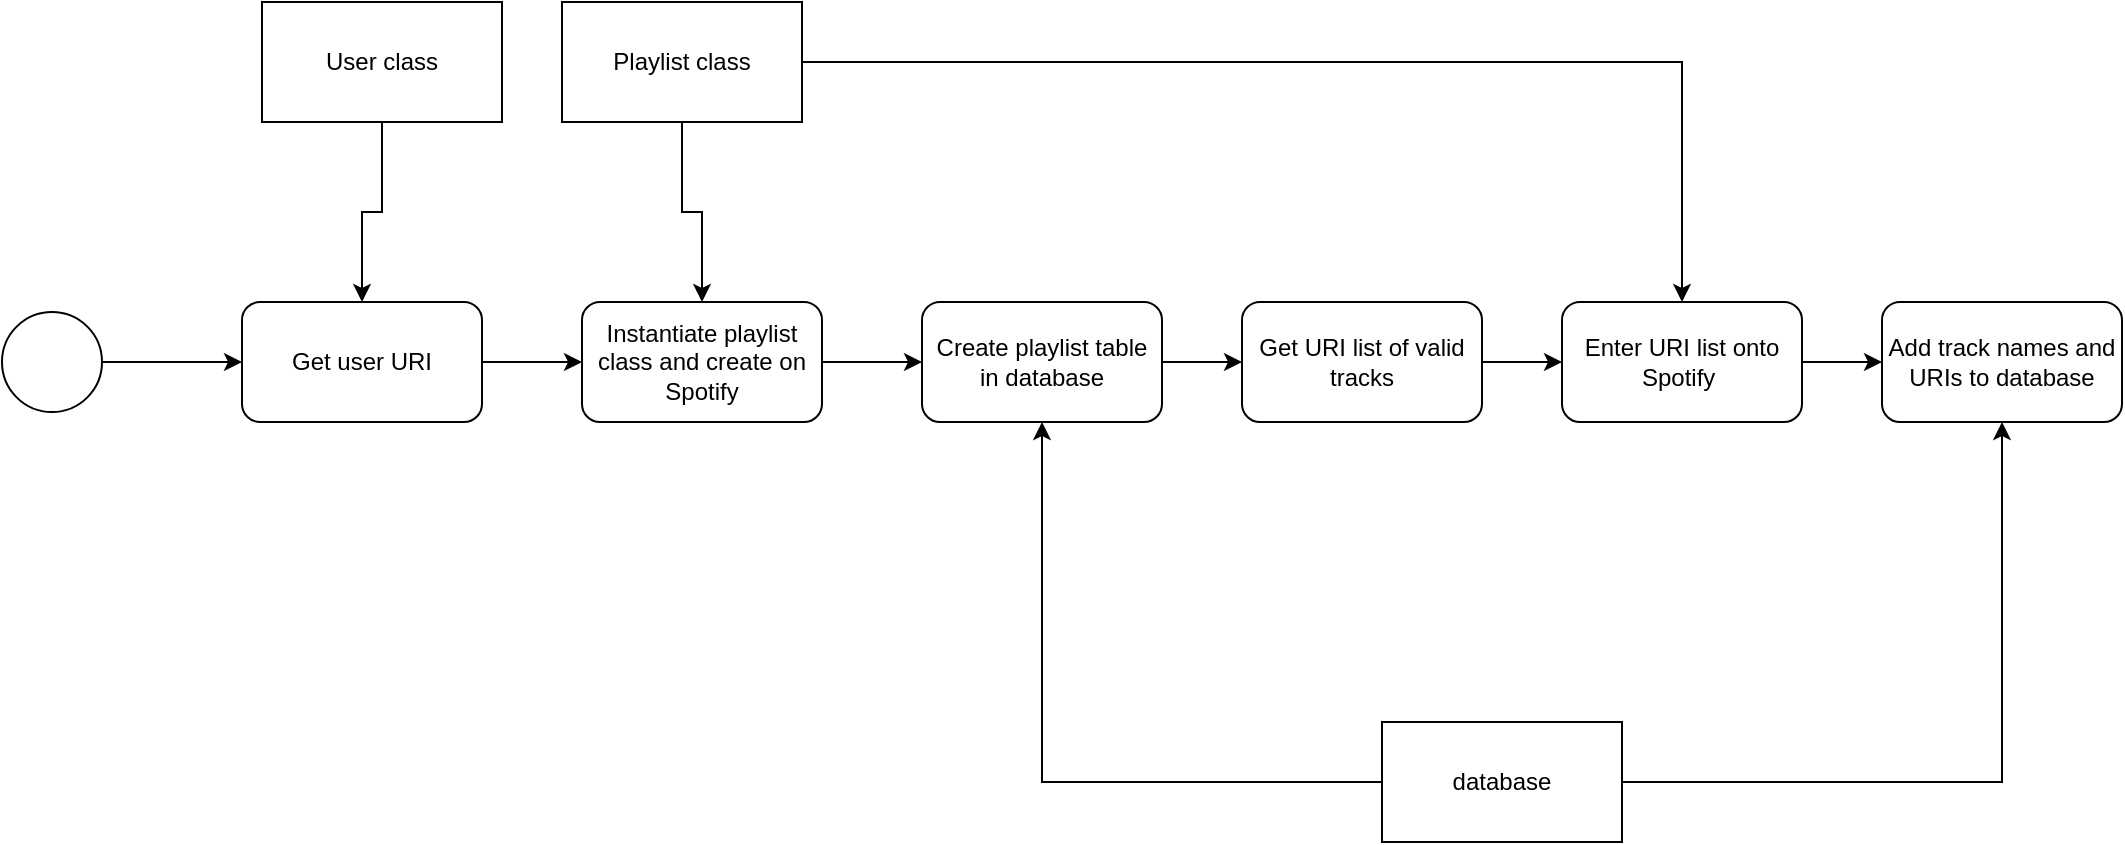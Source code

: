 <mxfile version="13.5.5" type="github"><diagram id="A4i-DlXl_6SKXjA5iPUE" name="Page-1"><mxGraphModel dx="1422" dy="794" grid="1" gridSize="10" guides="1" tooltips="1" connect="1" arrows="1" fold="1" page="1" pageScale="1" pageWidth="1100" pageHeight="1700" math="0" shadow="0"><root><mxCell id="0"/><mxCell id="1" parent="0"/><mxCell id="L1PxjUMg-1dDADqWR4px-7" style="edgeStyle=orthogonalEdgeStyle;rounded=0;orthogonalLoop=1;jettySize=auto;html=1;exitX=1;exitY=0.5;exitDx=0;exitDy=0;entryX=0;entryY=0.5;entryDx=0;entryDy=0;" edge="1" parent="1" source="L1PxjUMg-1dDADqWR4px-1" target="L1PxjUMg-1dDADqWR4px-6"><mxGeometry relative="1" as="geometry"/></mxCell><mxCell id="L1PxjUMg-1dDADqWR4px-1" value="Get user URI" style="rounded=1;whiteSpace=wrap;html=1;" vertex="1" parent="1"><mxGeometry x="130" y="310" width="120" height="60" as="geometry"/></mxCell><mxCell id="L1PxjUMg-1dDADqWR4px-3" style="edgeStyle=orthogonalEdgeStyle;rounded=0;orthogonalLoop=1;jettySize=auto;html=1;exitX=0.5;exitY=1;exitDx=0;exitDy=0;entryX=0.5;entryY=0;entryDx=0;entryDy=0;" edge="1" parent="1" source="L1PxjUMg-1dDADqWR4px-2" target="L1PxjUMg-1dDADqWR4px-1"><mxGeometry relative="1" as="geometry"/></mxCell><mxCell id="L1PxjUMg-1dDADqWR4px-2" value="User class" style="rounded=0;whiteSpace=wrap;html=1;" vertex="1" parent="1"><mxGeometry x="140" y="160" width="120" height="60" as="geometry"/></mxCell><mxCell id="L1PxjUMg-1dDADqWR4px-5" style="edgeStyle=orthogonalEdgeStyle;rounded=0;orthogonalLoop=1;jettySize=auto;html=1;exitX=1;exitY=0.5;exitDx=0;exitDy=0;entryX=0;entryY=0.5;entryDx=0;entryDy=0;" edge="1" parent="1" source="L1PxjUMg-1dDADqWR4px-4" target="L1PxjUMg-1dDADqWR4px-1"><mxGeometry relative="1" as="geometry"/></mxCell><mxCell id="L1PxjUMg-1dDADqWR4px-4" value="" style="ellipse;whiteSpace=wrap;html=1;aspect=fixed;" vertex="1" parent="1"><mxGeometry x="10" y="315" width="50" height="50" as="geometry"/></mxCell><mxCell id="L1PxjUMg-1dDADqWR4px-14" style="edgeStyle=orthogonalEdgeStyle;rounded=0;orthogonalLoop=1;jettySize=auto;html=1;exitX=1;exitY=0.5;exitDx=0;exitDy=0;entryX=0;entryY=0.5;entryDx=0;entryDy=0;" edge="1" parent="1" source="L1PxjUMg-1dDADqWR4px-6" target="L1PxjUMg-1dDADqWR4px-10"><mxGeometry relative="1" as="geometry"/></mxCell><mxCell id="L1PxjUMg-1dDADqWR4px-6" value="Instantiate playlist class and create on Spotify" style="rounded=1;whiteSpace=wrap;html=1;" vertex="1" parent="1"><mxGeometry x="300" y="310" width="120" height="60" as="geometry"/></mxCell><mxCell id="L1PxjUMg-1dDADqWR4px-15" style="edgeStyle=orthogonalEdgeStyle;rounded=0;orthogonalLoop=1;jettySize=auto;html=1;exitX=1;exitY=0.5;exitDx=0;exitDy=0;entryX=0;entryY=0.5;entryDx=0;entryDy=0;" edge="1" parent="1" source="L1PxjUMg-1dDADqWR4px-10" target="L1PxjUMg-1dDADqWR4px-11"><mxGeometry relative="1" as="geometry"/></mxCell><mxCell id="L1PxjUMg-1dDADqWR4px-10" value="Create playlist table in database&lt;br&gt;" style="rounded=1;whiteSpace=wrap;html=1;" vertex="1" parent="1"><mxGeometry x="470" y="310" width="120" height="60" as="geometry"/></mxCell><mxCell id="L1PxjUMg-1dDADqWR4px-18" style="edgeStyle=orthogonalEdgeStyle;rounded=0;orthogonalLoop=1;jettySize=auto;html=1;exitX=1;exitY=0.5;exitDx=0;exitDy=0;entryX=0;entryY=0.5;entryDx=0;entryDy=0;" edge="1" parent="1" source="L1PxjUMg-1dDADqWR4px-11" target="L1PxjUMg-1dDADqWR4px-16"><mxGeometry relative="1" as="geometry"/></mxCell><mxCell id="L1PxjUMg-1dDADqWR4px-11" value="Get URI list of valid tracks" style="rounded=1;whiteSpace=wrap;html=1;" vertex="1" parent="1"><mxGeometry x="630" y="310" width="120" height="60" as="geometry"/></mxCell><mxCell id="L1PxjUMg-1dDADqWR4px-13" style="edgeStyle=orthogonalEdgeStyle;rounded=0;orthogonalLoop=1;jettySize=auto;html=1;exitX=0.5;exitY=1;exitDx=0;exitDy=0;" edge="1" parent="1" source="L1PxjUMg-1dDADqWR4px-12" target="L1PxjUMg-1dDADqWR4px-6"><mxGeometry relative="1" as="geometry"/></mxCell><mxCell id="L1PxjUMg-1dDADqWR4px-20" style="edgeStyle=orthogonalEdgeStyle;rounded=0;orthogonalLoop=1;jettySize=auto;html=1;exitX=1;exitY=0.5;exitDx=0;exitDy=0;entryX=0.5;entryY=0;entryDx=0;entryDy=0;" edge="1" parent="1" source="L1PxjUMg-1dDADqWR4px-12" target="L1PxjUMg-1dDADqWR4px-16"><mxGeometry relative="1" as="geometry"/></mxCell><mxCell id="L1PxjUMg-1dDADqWR4px-12" value="Playlist class" style="rounded=0;whiteSpace=wrap;html=1;" vertex="1" parent="1"><mxGeometry x="290" y="160" width="120" height="60" as="geometry"/></mxCell><mxCell id="L1PxjUMg-1dDADqWR4px-19" style="edgeStyle=orthogonalEdgeStyle;rounded=0;orthogonalLoop=1;jettySize=auto;html=1;exitX=1;exitY=0.5;exitDx=0;exitDy=0;entryX=0;entryY=0.5;entryDx=0;entryDy=0;" edge="1" parent="1" source="L1PxjUMg-1dDADqWR4px-16" target="L1PxjUMg-1dDADqWR4px-17"><mxGeometry relative="1" as="geometry"/></mxCell><mxCell id="L1PxjUMg-1dDADqWR4px-16" value="Enter URI list onto Spotify&amp;nbsp;" style="rounded=1;whiteSpace=wrap;html=1;" vertex="1" parent="1"><mxGeometry x="790" y="310" width="120" height="60" as="geometry"/></mxCell><mxCell id="L1PxjUMg-1dDADqWR4px-17" value="Add track names and URIs to database" style="rounded=1;whiteSpace=wrap;html=1;" vertex="1" parent="1"><mxGeometry x="950" y="310" width="120" height="60" as="geometry"/></mxCell><mxCell id="L1PxjUMg-1dDADqWR4px-22" style="edgeStyle=orthogonalEdgeStyle;rounded=0;orthogonalLoop=1;jettySize=auto;html=1;exitX=1;exitY=0.5;exitDx=0;exitDy=0;entryX=0.5;entryY=1;entryDx=0;entryDy=0;" edge="1" parent="1" source="L1PxjUMg-1dDADqWR4px-21" target="L1PxjUMg-1dDADqWR4px-17"><mxGeometry relative="1" as="geometry"/></mxCell><mxCell id="L1PxjUMg-1dDADqWR4px-23" style="edgeStyle=orthogonalEdgeStyle;rounded=0;orthogonalLoop=1;jettySize=auto;html=1;exitX=0;exitY=0.5;exitDx=0;exitDy=0;entryX=0.5;entryY=1;entryDx=0;entryDy=0;" edge="1" parent="1" source="L1PxjUMg-1dDADqWR4px-21" target="L1PxjUMg-1dDADqWR4px-10"><mxGeometry relative="1" as="geometry"/></mxCell><mxCell id="L1PxjUMg-1dDADqWR4px-21" value="database" style="whiteSpace=wrap;html=1;" vertex="1" parent="1"><mxGeometry x="700" y="520" width="120" height="60" as="geometry"/></mxCell></root></mxGraphModel></diagram></mxfile>